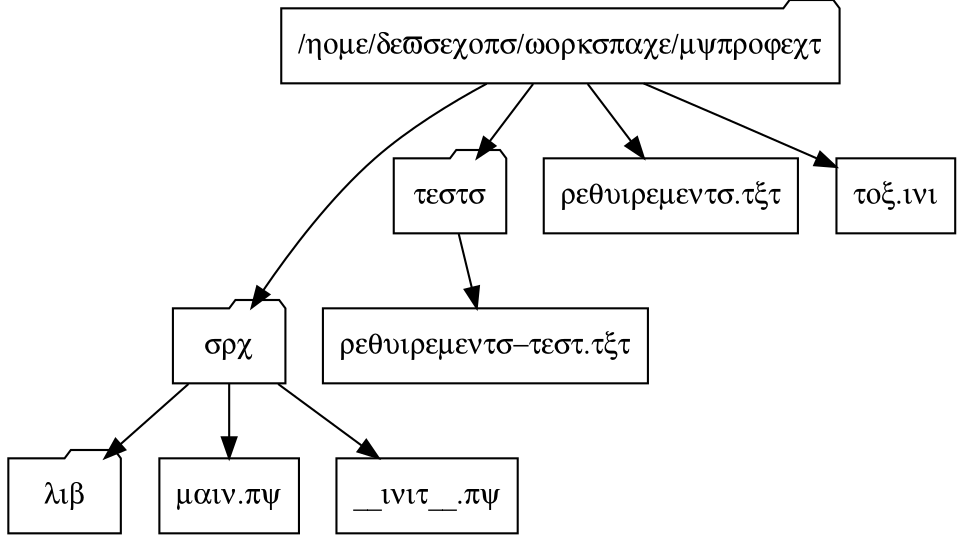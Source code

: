 digraph mypython {
  #rankdir=LR;
  node [shape=rectangle];

  py [shape=folder fontname="Symbol" label="/home/devsecops/workspace/myproject"];
  lib [shape=folder fontname="Symbol" label="lib"];
  src [shape=folder fontname="Symbol" label="src"];
  8 [fontname="Symbol" label="tests" shape=folder];

  req [fontname="Symbol" label="requirements.txt"];
  tst [fontname="Symbol" label="requirements-test.txt"];
  9 [fontname="Symbol" label="main.py"];
  7 [fontname="Symbol" label="__init__.py"];
  C [fontname="Symbol" label="tox.ini"];

  py -> req;
  py -> src;
  py -> 8;
  py -> C;

  {rank=same; tst; src;}
  src -> lib;
  src -> 9;
  src -> 7;

  8 -> tst;
  {rank=same; lib 9}
}
